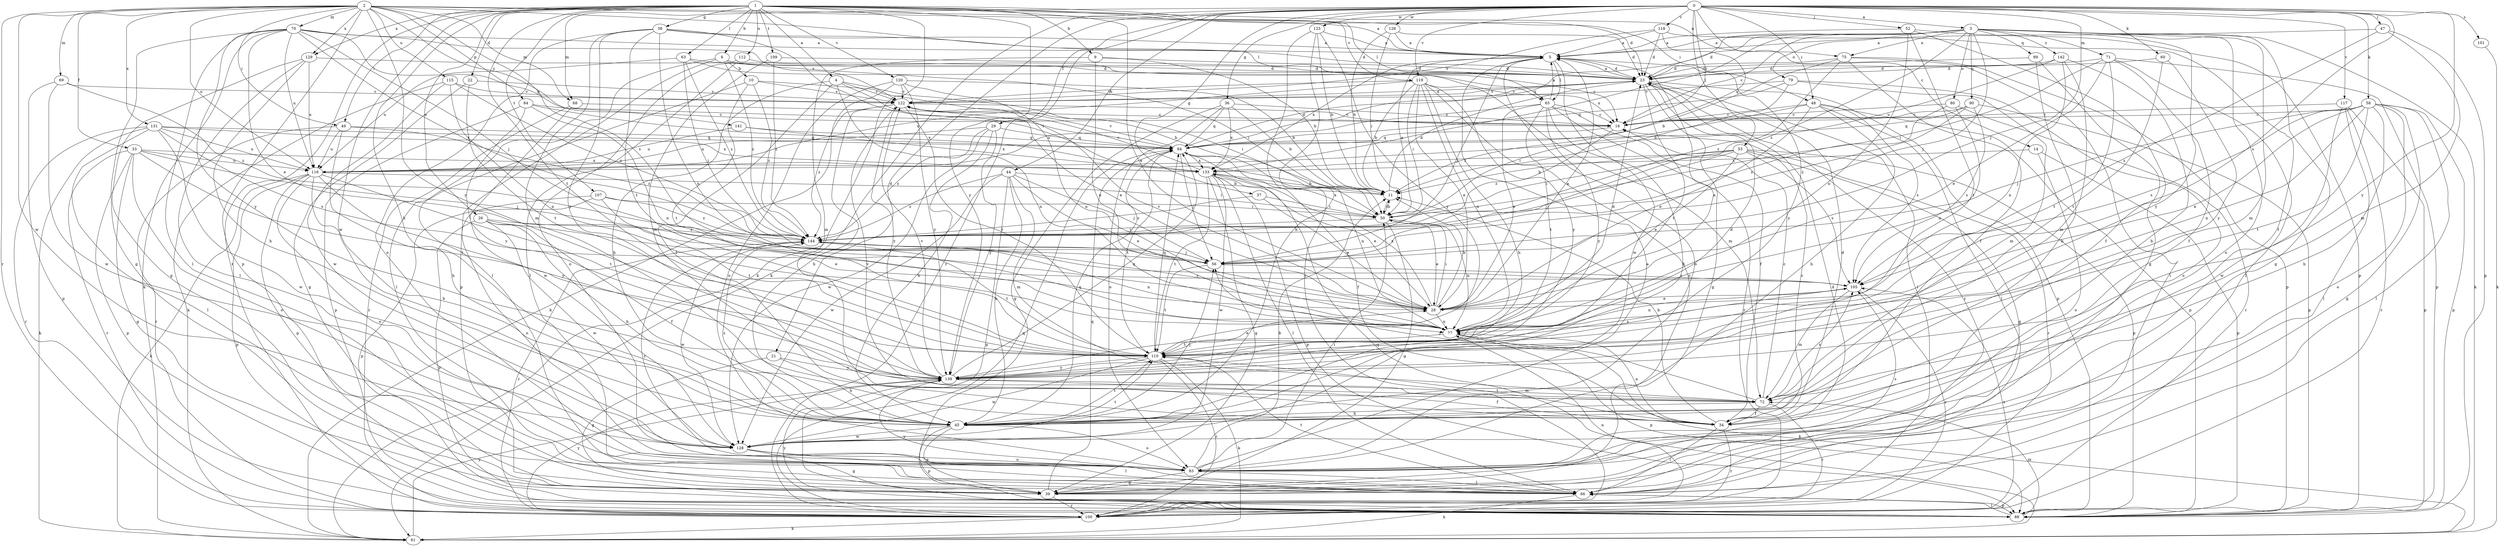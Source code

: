 strict digraph  {
0;
1;
2;
3;
4;
5;
6;
9;
10;
11;
14;
16;
21;
22;
23;
26;
28;
29;
33;
34;
36;
37;
38;
39;
44;
45;
47;
48;
49;
50;
52;
53;
56;
58;
60;
61;
63;
65;
66;
68;
69;
70;
71;
72;
75;
77;
79;
80;
83;
84;
88;
89;
90;
94;
100;
101;
105;
107;
109;
110;
112;
115;
116;
117;
118;
119;
120;
122;
123;
126;
128;
129;
131;
133;
139;
141;
142;
144;
0 -> 3  [label=a];
0 -> 14  [label=c];
0 -> 16  [label=c];
0 -> 21  [label=d];
0 -> 29  [label=f];
0 -> 36  [label=g];
0 -> 37  [label=g];
0 -> 44  [label=h];
0 -> 47  [label=i];
0 -> 48  [label=i];
0 -> 52  [label=j];
0 -> 53  [label=j];
0 -> 56  [label=j];
0 -> 58  [label=k];
0 -> 60  [label=k];
0 -> 61  [label=k];
0 -> 68  [label=m];
0 -> 100  [label=r];
0 -> 101  [label=s];
0 -> 105  [label=s];
0 -> 117  [label=v];
0 -> 118  [label=v];
0 -> 119  [label=v];
0 -> 123  [label=w];
0 -> 126  [label=w];
0 -> 139  [label=y];
1 -> 4  [label=a];
1 -> 6  [label=b];
1 -> 9  [label=b];
1 -> 22  [label=d];
1 -> 26  [label=e];
1 -> 28  [label=e];
1 -> 38  [label=g];
1 -> 45  [label=h];
1 -> 48  [label=i];
1 -> 49  [label=i];
1 -> 61  [label=k];
1 -> 63  [label=l];
1 -> 65  [label=l];
1 -> 75  [label=n];
1 -> 100  [label=r];
1 -> 107  [label=t];
1 -> 109  [label=t];
1 -> 110  [label=t];
1 -> 112  [label=u];
1 -> 119  [label=v];
1 -> 120  [label=v];
1 -> 128  [label=w];
1 -> 129  [label=x];
1 -> 139  [label=y];
2 -> 5  [label=a];
2 -> 23  [label=d];
2 -> 33  [label=f];
2 -> 49  [label=i];
2 -> 65  [label=l];
2 -> 68  [label=m];
2 -> 69  [label=m];
2 -> 70  [label=m];
2 -> 84  [label=p];
2 -> 88  [label=p];
2 -> 100  [label=r];
2 -> 105  [label=s];
2 -> 115  [label=u];
2 -> 116  [label=u];
2 -> 128  [label=w];
2 -> 129  [label=x];
2 -> 131  [label=x];
2 -> 139  [label=y];
2 -> 141  [label=z];
3 -> 5  [label=a];
3 -> 16  [label=c];
3 -> 23  [label=d];
3 -> 39  [label=g];
3 -> 56  [label=j];
3 -> 61  [label=k];
3 -> 71  [label=m];
3 -> 72  [label=m];
3 -> 75  [label=n];
3 -> 79  [label=o];
3 -> 80  [label=o];
3 -> 83  [label=o];
3 -> 89  [label=q];
3 -> 90  [label=q];
3 -> 94  [label=q];
3 -> 133  [label=x];
3 -> 139  [label=y];
3 -> 142  [label=z];
3 -> 144  [label=z];
4 -> 28  [label=e];
4 -> 34  [label=f];
4 -> 45  [label=h];
4 -> 50  [label=i];
4 -> 77  [label=n];
4 -> 122  [label=v];
5 -> 23  [label=d];
5 -> 56  [label=j];
5 -> 65  [label=l];
5 -> 83  [label=o];
5 -> 128  [label=w];
5 -> 133  [label=x];
5 -> 139  [label=y];
6 -> 10  [label=b];
6 -> 16  [label=c];
6 -> 50  [label=i];
6 -> 66  [label=l];
6 -> 88  [label=p];
6 -> 144  [label=z];
9 -> 11  [label=b];
9 -> 23  [label=d];
9 -> 72  [label=m];
9 -> 77  [label=n];
10 -> 11  [label=b];
10 -> 66  [label=l];
10 -> 110  [label=t];
10 -> 122  [label=v];
10 -> 144  [label=z];
11 -> 23  [label=d];
11 -> 50  [label=i];
14 -> 83  [label=o];
14 -> 88  [label=p];
14 -> 133  [label=x];
16 -> 94  [label=q];
16 -> 144  [label=z];
21 -> 39  [label=g];
21 -> 45  [label=h];
21 -> 139  [label=y];
22 -> 39  [label=g];
22 -> 110  [label=t];
22 -> 122  [label=v];
23 -> 5  [label=a];
23 -> 39  [label=g];
23 -> 66  [label=l];
23 -> 88  [label=p];
23 -> 100  [label=r];
23 -> 110  [label=t];
23 -> 122  [label=v];
26 -> 28  [label=e];
26 -> 34  [label=f];
26 -> 45  [label=h];
26 -> 88  [label=p];
26 -> 128  [label=w];
26 -> 144  [label=z];
28 -> 5  [label=a];
28 -> 11  [label=b];
28 -> 50  [label=i];
28 -> 77  [label=n];
28 -> 122  [label=v];
28 -> 133  [label=x];
28 -> 144  [label=z];
29 -> 45  [label=h];
29 -> 94  [label=q];
29 -> 116  [label=u];
29 -> 128  [label=w];
29 -> 139  [label=y];
29 -> 144  [label=z];
33 -> 39  [label=g];
33 -> 56  [label=j];
33 -> 83  [label=o];
33 -> 88  [label=p];
33 -> 100  [label=r];
33 -> 110  [label=t];
33 -> 116  [label=u];
33 -> 133  [label=x];
34 -> 11  [label=b];
34 -> 16  [label=c];
34 -> 23  [label=d];
34 -> 66  [label=l];
34 -> 77  [label=n];
34 -> 100  [label=r];
34 -> 110  [label=t];
34 -> 122  [label=v];
36 -> 11  [label=b];
36 -> 16  [label=c];
36 -> 39  [label=g];
36 -> 83  [label=o];
36 -> 94  [label=q];
36 -> 133  [label=x];
37 -> 28  [label=e];
37 -> 50  [label=i];
37 -> 144  [label=z];
38 -> 5  [label=a];
38 -> 23  [label=d];
38 -> 50  [label=i];
38 -> 72  [label=m];
38 -> 77  [label=n];
38 -> 83  [label=o];
38 -> 110  [label=t];
38 -> 139  [label=y];
39 -> 23  [label=d];
39 -> 94  [label=q];
39 -> 100  [label=r];
44 -> 11  [label=b];
44 -> 28  [label=e];
44 -> 45  [label=h];
44 -> 56  [label=j];
44 -> 72  [label=m];
44 -> 88  [label=p];
44 -> 128  [label=w];
44 -> 144  [label=z];
45 -> 39  [label=g];
45 -> 56  [label=j];
45 -> 83  [label=o];
45 -> 88  [label=p];
45 -> 94  [label=q];
45 -> 110  [label=t];
45 -> 128  [label=w];
45 -> 144  [label=z];
47 -> 5  [label=a];
47 -> 72  [label=m];
47 -> 88  [label=p];
47 -> 105  [label=s];
48 -> 16  [label=c];
48 -> 28  [label=e];
48 -> 45  [label=h];
48 -> 50  [label=i];
48 -> 66  [label=l];
48 -> 88  [label=p];
48 -> 105  [label=s];
49 -> 45  [label=h];
49 -> 94  [label=q];
49 -> 100  [label=r];
49 -> 116  [label=u];
49 -> 144  [label=z];
50 -> 5  [label=a];
50 -> 11  [label=b];
50 -> 28  [label=e];
50 -> 39  [label=g];
50 -> 77  [label=n];
50 -> 133  [label=x];
50 -> 144  [label=z];
52 -> 5  [label=a];
52 -> 39  [label=g];
52 -> 77  [label=n];
52 -> 88  [label=p];
52 -> 110  [label=t];
53 -> 11  [label=b];
53 -> 28  [label=e];
53 -> 39  [label=g];
53 -> 50  [label=i];
53 -> 56  [label=j];
53 -> 88  [label=p];
53 -> 100  [label=r];
53 -> 105  [label=s];
53 -> 133  [label=x];
56 -> 105  [label=s];
56 -> 110  [label=t];
58 -> 16  [label=c];
58 -> 28  [label=e];
58 -> 39  [label=g];
58 -> 45  [label=h];
58 -> 56  [label=j];
58 -> 66  [label=l];
58 -> 77  [label=n];
58 -> 83  [label=o];
58 -> 88  [label=p];
58 -> 105  [label=s];
58 -> 110  [label=t];
60 -> 23  [label=d];
60 -> 110  [label=t];
60 -> 139  [label=y];
61 -> 94  [label=q];
61 -> 139  [label=y];
63 -> 16  [label=c];
63 -> 23  [label=d];
63 -> 56  [label=j];
63 -> 116  [label=u];
63 -> 144  [label=z];
65 -> 5  [label=a];
65 -> 16  [label=c];
65 -> 28  [label=e];
65 -> 34  [label=f];
65 -> 45  [label=h];
65 -> 100  [label=r];
65 -> 110  [label=t];
65 -> 116  [label=u];
65 -> 139  [label=y];
66 -> 61  [label=k];
66 -> 88  [label=p];
66 -> 110  [label=t];
66 -> 139  [label=y];
68 -> 16  [label=c];
68 -> 100  [label=r];
68 -> 128  [label=w];
69 -> 88  [label=p];
69 -> 122  [label=v];
69 -> 128  [label=w];
69 -> 144  [label=z];
70 -> 5  [label=a];
70 -> 28  [label=e];
70 -> 39  [label=g];
70 -> 56  [label=j];
70 -> 61  [label=k];
70 -> 66  [label=l];
70 -> 94  [label=q];
70 -> 116  [label=u];
70 -> 122  [label=v];
70 -> 139  [label=y];
70 -> 144  [label=z];
71 -> 23  [label=d];
71 -> 28  [label=e];
71 -> 34  [label=f];
71 -> 50  [label=i];
71 -> 66  [label=l];
71 -> 88  [label=p];
71 -> 110  [label=t];
72 -> 16  [label=c];
72 -> 34  [label=f];
72 -> 45  [label=h];
72 -> 56  [label=j];
72 -> 100  [label=r];
72 -> 105  [label=s];
75 -> 11  [label=b];
75 -> 23  [label=d];
75 -> 34  [label=f];
75 -> 66  [label=l];
75 -> 88  [label=p];
75 -> 144  [label=z];
77 -> 5  [label=a];
77 -> 23  [label=d];
77 -> 61  [label=k];
77 -> 88  [label=p];
77 -> 110  [label=t];
79 -> 11  [label=b];
79 -> 72  [label=m];
79 -> 83  [label=o];
79 -> 94  [label=q];
79 -> 122  [label=v];
80 -> 16  [label=c];
80 -> 77  [label=n];
80 -> 100  [label=r];
80 -> 144  [label=z];
83 -> 5  [label=a];
83 -> 11  [label=b];
83 -> 39  [label=g];
83 -> 50  [label=i];
83 -> 66  [label=l];
83 -> 105  [label=s];
83 -> 144  [label=z];
84 -> 16  [label=c];
84 -> 77  [label=n];
84 -> 88  [label=p];
84 -> 133  [label=x];
84 -> 139  [label=y];
88 -> 66  [label=l];
88 -> 72  [label=m];
88 -> 139  [label=y];
89 -> 23  [label=d];
89 -> 34  [label=f];
89 -> 45  [label=h];
90 -> 16  [label=c];
90 -> 88  [label=p];
90 -> 94  [label=q];
90 -> 105  [label=s];
90 -> 144  [label=z];
94 -> 23  [label=d];
94 -> 34  [label=f];
94 -> 56  [label=j];
94 -> 77  [label=n];
94 -> 110  [label=t];
94 -> 122  [label=v];
94 -> 133  [label=x];
100 -> 61  [label=k];
100 -> 77  [label=n];
100 -> 94  [label=q];
100 -> 105  [label=s];
100 -> 139  [label=y];
101 -> 61  [label=k];
105 -> 28  [label=e];
105 -> 72  [label=m];
105 -> 77  [label=n];
105 -> 100  [label=r];
107 -> 50  [label=i];
107 -> 83  [label=o];
107 -> 88  [label=p];
107 -> 110  [label=t];
107 -> 144  [label=z];
109 -> 23  [label=d];
109 -> 72  [label=m];
109 -> 144  [label=z];
110 -> 28  [label=e];
110 -> 61  [label=k];
110 -> 94  [label=q];
110 -> 100  [label=r];
110 -> 105  [label=s];
110 -> 128  [label=w];
110 -> 139  [label=y];
112 -> 23  [label=d];
112 -> 66  [label=l];
112 -> 83  [label=o];
115 -> 61  [label=k];
115 -> 77  [label=n];
115 -> 122  [label=v];
115 -> 128  [label=w];
115 -> 144  [label=z];
116 -> 39  [label=g];
116 -> 45  [label=h];
116 -> 50  [label=i];
116 -> 61  [label=k];
116 -> 83  [label=o];
116 -> 88  [label=p];
116 -> 110  [label=t];
116 -> 139  [label=y];
117 -> 16  [label=c];
117 -> 66  [label=l];
117 -> 88  [label=p];
117 -> 100  [label=r];
117 -> 128  [label=w];
118 -> 5  [label=a];
118 -> 23  [label=d];
118 -> 34  [label=f];
118 -> 94  [label=q];
118 -> 122  [label=v];
119 -> 11  [label=b];
119 -> 28  [label=e];
119 -> 45  [label=h];
119 -> 50  [label=i];
119 -> 72  [label=m];
119 -> 77  [label=n];
119 -> 83  [label=o];
119 -> 116  [label=u];
119 -> 122  [label=v];
119 -> 139  [label=y];
120 -> 11  [label=b];
120 -> 61  [label=k];
120 -> 77  [label=n];
120 -> 83  [label=o];
120 -> 122  [label=v];
120 -> 139  [label=y];
122 -> 16  [label=c];
122 -> 23  [label=d];
122 -> 45  [label=h];
122 -> 110  [label=t];
122 -> 139  [label=y];
122 -> 144  [label=z];
123 -> 5  [label=a];
123 -> 11  [label=b];
123 -> 45  [label=h];
123 -> 100  [label=r];
123 -> 139  [label=y];
126 -> 5  [label=a];
126 -> 11  [label=b];
126 -> 23  [label=d];
126 -> 50  [label=i];
128 -> 39  [label=g];
128 -> 66  [label=l];
128 -> 83  [label=o];
128 -> 110  [label=t];
129 -> 23  [label=d];
129 -> 39  [label=g];
129 -> 45  [label=h];
129 -> 66  [label=l];
129 -> 116  [label=u];
131 -> 61  [label=k];
131 -> 66  [label=l];
131 -> 94  [label=q];
131 -> 100  [label=r];
131 -> 105  [label=s];
131 -> 116  [label=u];
131 -> 128  [label=w];
131 -> 133  [label=x];
133 -> 11  [label=b];
133 -> 28  [label=e];
133 -> 39  [label=g];
133 -> 66  [label=l];
133 -> 88  [label=p];
133 -> 110  [label=t];
133 -> 122  [label=v];
133 -> 128  [label=w];
139 -> 23  [label=d];
139 -> 34  [label=f];
139 -> 72  [label=m];
139 -> 94  [label=q];
139 -> 122  [label=v];
141 -> 94  [label=q];
141 -> 116  [label=u];
141 -> 133  [label=x];
142 -> 23  [label=d];
142 -> 45  [label=h];
142 -> 72  [label=m];
142 -> 77  [label=n];
142 -> 116  [label=u];
144 -> 56  [label=j];
144 -> 77  [label=n];
144 -> 100  [label=r];
144 -> 110  [label=t];
144 -> 128  [label=w];
}

